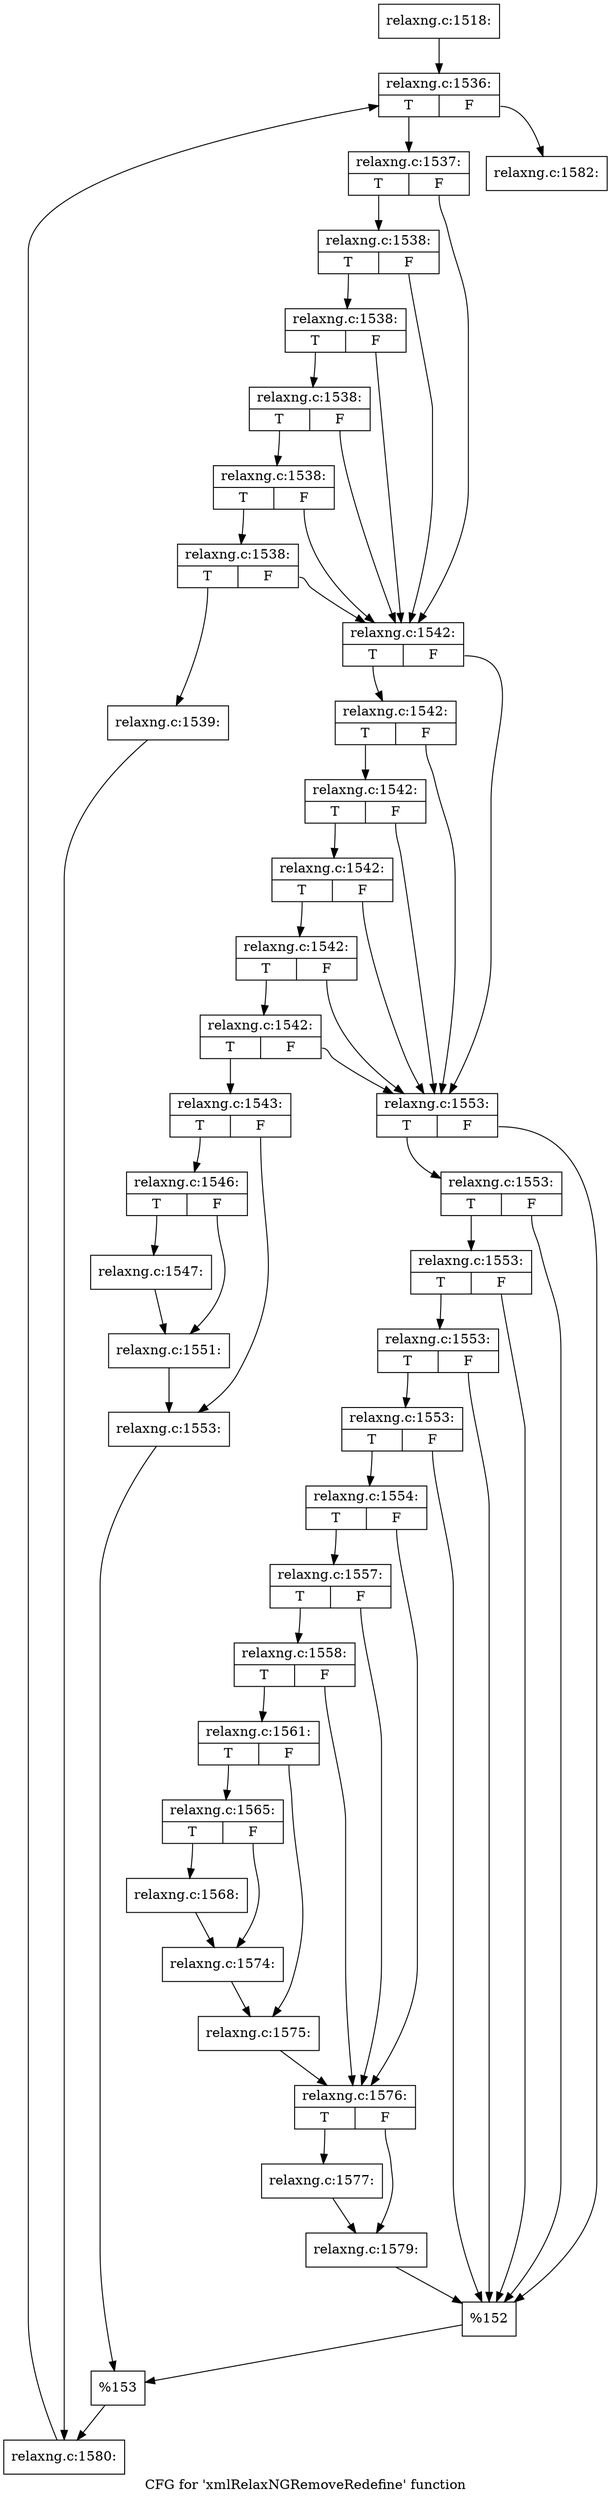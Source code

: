 digraph "CFG for 'xmlRelaxNGRemoveRedefine' function" {
	label="CFG for 'xmlRelaxNGRemoveRedefine' function";

	Node0x555e9c2d8730 [shape=record,label="{relaxng.c:1518:}"];
	Node0x555e9c2d8730 -> Node0x555e9c2dd0e0;
	Node0x555e9c2dd0e0 [shape=record,label="{relaxng.c:1536:|{<s0>T|<s1>F}}"];
	Node0x555e9c2dd0e0:s0 -> Node0x555e9c2dd4a0;
	Node0x555e9c2dd0e0:s1 -> Node0x555e9c2dd2c0;
	Node0x555e9c2dd4a0 [shape=record,label="{relaxng.c:1537:|{<s0>T|<s1>F}}"];
	Node0x555e9c2dd4a0:s0 -> Node0x555e9c2dd860;
	Node0x555e9c2dd4a0:s1 -> Node0x555e9c2dd810;
	Node0x555e9c2dd860 [shape=record,label="{relaxng.c:1538:|{<s0>T|<s1>F}}"];
	Node0x555e9c2dd860:s0 -> Node0x555e9c2ddca0;
	Node0x555e9c2dd860:s1 -> Node0x555e9c2dd810;
	Node0x555e9c2ddca0 [shape=record,label="{relaxng.c:1538:|{<s0>T|<s1>F}}"];
	Node0x555e9c2ddca0:s0 -> Node0x555e9c2ddc50;
	Node0x555e9c2ddca0:s1 -> Node0x555e9c2dd810;
	Node0x555e9c2ddc50 [shape=record,label="{relaxng.c:1538:|{<s0>T|<s1>F}}"];
	Node0x555e9c2ddc50:s0 -> Node0x555e9c2ddc00;
	Node0x555e9c2ddc50:s1 -> Node0x555e9c2dd810;
	Node0x555e9c2ddc00 [shape=record,label="{relaxng.c:1538:|{<s0>T|<s1>F}}"];
	Node0x555e9c2ddc00:s0 -> Node0x555e9c2ddb80;
	Node0x555e9c2ddc00:s1 -> Node0x555e9c2dd810;
	Node0x555e9c2ddb80 [shape=record,label="{relaxng.c:1538:|{<s0>T|<s1>F}}"];
	Node0x555e9c2ddb80:s0 -> Node0x555e9c2dd770;
	Node0x555e9c2ddb80:s1 -> Node0x555e9c2dd810;
	Node0x555e9c2dd770 [shape=record,label="{relaxng.c:1539:}"];
	Node0x555e9c2dd770 -> Node0x555e9c2dd7c0;
	Node0x555e9c2dd810 [shape=record,label="{relaxng.c:1542:|{<s0>T|<s1>F}}"];
	Node0x555e9c2dd810:s0 -> Node0x555e9c399fd0;
	Node0x555e9c2dd810:s1 -> Node0x555e9c399f80;
	Node0x555e9c399fd0 [shape=record,label="{relaxng.c:1542:|{<s0>T|<s1>F}}"];
	Node0x555e9c399fd0:s0 -> Node0x555e9c39a410;
	Node0x555e9c399fd0:s1 -> Node0x555e9c399f80;
	Node0x555e9c39a410 [shape=record,label="{relaxng.c:1542:|{<s0>T|<s1>F}}"];
	Node0x555e9c39a410:s0 -> Node0x555e9c39a3c0;
	Node0x555e9c39a410:s1 -> Node0x555e9c399f80;
	Node0x555e9c39a3c0 [shape=record,label="{relaxng.c:1542:|{<s0>T|<s1>F}}"];
	Node0x555e9c39a3c0:s0 -> Node0x555e9c39a370;
	Node0x555e9c39a3c0:s1 -> Node0x555e9c399f80;
	Node0x555e9c39a370 [shape=record,label="{relaxng.c:1542:|{<s0>T|<s1>F}}"];
	Node0x555e9c39a370:s0 -> Node0x555e9c39a2f0;
	Node0x555e9c39a370:s1 -> Node0x555e9c399f80;
	Node0x555e9c39a2f0 [shape=record,label="{relaxng.c:1542:|{<s0>T|<s1>F}}"];
	Node0x555e9c39a2f0:s0 -> Node0x555e9c399ee0;
	Node0x555e9c39a2f0:s1 -> Node0x555e9c399f80;
	Node0x555e9c399ee0 [shape=record,label="{relaxng.c:1543:|{<s0>T|<s1>F}}"];
	Node0x555e9c399ee0:s0 -> Node0x555e9c39b690;
	Node0x555e9c399ee0:s1 -> Node0x555e9c39b6e0;
	Node0x555e9c39b690 [shape=record,label="{relaxng.c:1546:|{<s0>T|<s1>F}}"];
	Node0x555e9c39b690:s0 -> Node0x555e9c39baa0;
	Node0x555e9c39b690:s1 -> Node0x555e9c39baf0;
	Node0x555e9c39baa0 [shape=record,label="{relaxng.c:1547:}"];
	Node0x555e9c39baa0 -> Node0x555e9c39baf0;
	Node0x555e9c39baf0 [shape=record,label="{relaxng.c:1551:}"];
	Node0x555e9c39baf0 -> Node0x555e9c39b6e0;
	Node0x555e9c39b6e0 [shape=record,label="{relaxng.c:1553:}"];
	Node0x555e9c39b6e0 -> Node0x555e9c399f30;
	Node0x555e9c399f80 [shape=record,label="{relaxng.c:1553:|{<s0>T|<s1>F}}"];
	Node0x555e9c399f80:s0 -> Node0x555e9c39c8e0;
	Node0x555e9c399f80:s1 -> Node0x555e9c39c770;
	Node0x555e9c39c8e0 [shape=record,label="{relaxng.c:1553:|{<s0>T|<s1>F}}"];
	Node0x555e9c39c8e0:s0 -> Node0x555e9c39c890;
	Node0x555e9c39c8e0:s1 -> Node0x555e9c39c770;
	Node0x555e9c39c890 [shape=record,label="{relaxng.c:1553:|{<s0>T|<s1>F}}"];
	Node0x555e9c39c890:s0 -> Node0x555e9c39c840;
	Node0x555e9c39c890:s1 -> Node0x555e9c39c770;
	Node0x555e9c39c840 [shape=record,label="{relaxng.c:1553:|{<s0>T|<s1>F}}"];
	Node0x555e9c39c840:s0 -> Node0x555e9c39c7c0;
	Node0x555e9c39c840:s1 -> Node0x555e9c39c770;
	Node0x555e9c39c7c0 [shape=record,label="{relaxng.c:1553:|{<s0>T|<s1>F}}"];
	Node0x555e9c39c7c0:s0 -> Node0x555e9c39c720;
	Node0x555e9c39c7c0:s1 -> Node0x555e9c39c770;
	Node0x555e9c39c720 [shape=record,label="{relaxng.c:1554:|{<s0>T|<s1>F}}"];
	Node0x555e9c39c720:s0 -> Node0x555e9c39e1b0;
	Node0x555e9c39c720:s1 -> Node0x555e9c39e0e0;
	Node0x555e9c39e1b0 [shape=record,label="{relaxng.c:1557:|{<s0>T|<s1>F}}"];
	Node0x555e9c39e1b0:s0 -> Node0x555e9c39e130;
	Node0x555e9c39e1b0:s1 -> Node0x555e9c39e0e0;
	Node0x555e9c39e130 [shape=record,label="{relaxng.c:1558:|{<s0>T|<s1>F}}"];
	Node0x555e9c39e130:s0 -> Node0x555e9c39e090;
	Node0x555e9c39e130:s1 -> Node0x555e9c39e0e0;
	Node0x555e9c39e090 [shape=record,label="{relaxng.c:1561:|{<s0>T|<s1>F}}"];
	Node0x555e9c39e090:s0 -> Node0x555e9c39ed30;
	Node0x555e9c39e090:s1 -> Node0x555e9c39ed80;
	Node0x555e9c39ed30 [shape=record,label="{relaxng.c:1565:|{<s0>T|<s1>F}}"];
	Node0x555e9c39ed30:s0 -> Node0x555e9c39f4e0;
	Node0x555e9c39ed30:s1 -> Node0x555e9c39f530;
	Node0x555e9c39f4e0 [shape=record,label="{relaxng.c:1568:}"];
	Node0x555e9c39f4e0 -> Node0x555e9c39f530;
	Node0x555e9c39f530 [shape=record,label="{relaxng.c:1574:}"];
	Node0x555e9c39f530 -> Node0x555e9c39ed80;
	Node0x555e9c39ed80 [shape=record,label="{relaxng.c:1575:}"];
	Node0x555e9c39ed80 -> Node0x555e9c39e0e0;
	Node0x555e9c39e0e0 [shape=record,label="{relaxng.c:1576:|{<s0>T|<s1>F}}"];
	Node0x555e9c39e0e0:s0 -> Node0x555e9c3a02a0;
	Node0x555e9c39e0e0:s1 -> Node0x555e9c3a02f0;
	Node0x555e9c3a02a0 [shape=record,label="{relaxng.c:1577:}"];
	Node0x555e9c3a02a0 -> Node0x555e9c3a02f0;
	Node0x555e9c3a02f0 [shape=record,label="{relaxng.c:1579:}"];
	Node0x555e9c3a02f0 -> Node0x555e9c39c770;
	Node0x555e9c39c770 [shape=record,label="{%152}"];
	Node0x555e9c39c770 -> Node0x555e9c399f30;
	Node0x555e9c399f30 [shape=record,label="{%153}"];
	Node0x555e9c399f30 -> Node0x555e9c2dd7c0;
	Node0x555e9c2dd7c0 [shape=record,label="{relaxng.c:1580:}"];
	Node0x555e9c2dd7c0 -> Node0x555e9c2dd0e0;
	Node0x555e9c2dd2c0 [shape=record,label="{relaxng.c:1582:}"];
}
